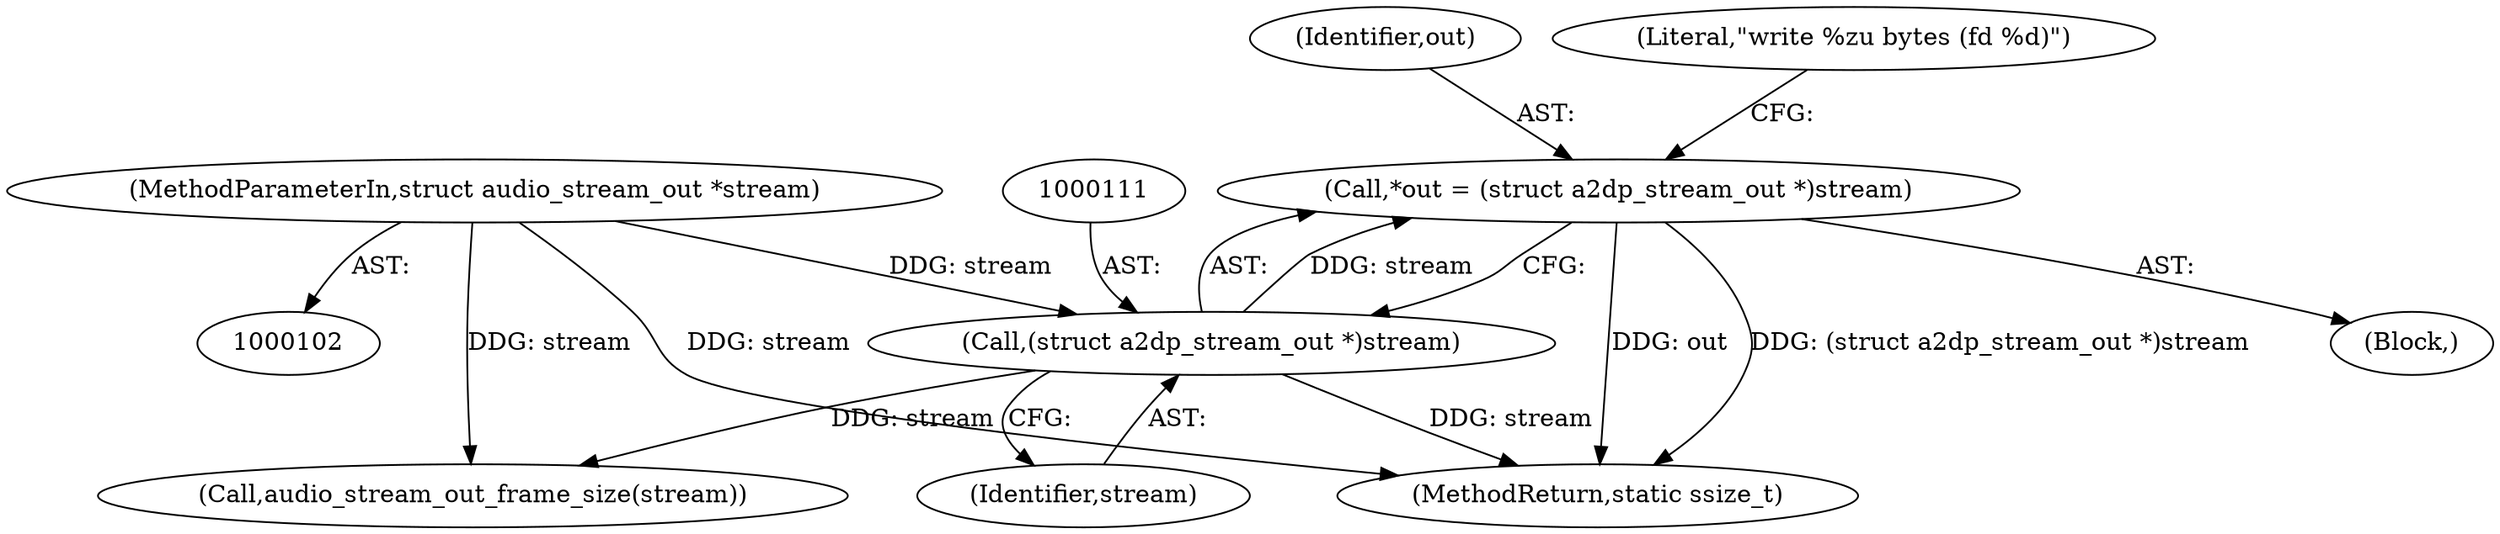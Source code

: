 digraph "0_Android_472271b153c5dc53c28beac55480a8d8434b2d5c_4@pointer" {
"1000108" [label="(Call,*out = (struct a2dp_stream_out *)stream)"];
"1000110" [label="(Call,(struct a2dp_stream_out *)stream)"];
"1000103" [label="(MethodParameterIn,struct audio_stream_out *stream)"];
"1000109" [label="(Identifier,out)"];
"1000303" [label="(MethodReturn,static ssize_t)"];
"1000106" [label="(Block,)"];
"1000285" [label="(Call,audio_stream_out_frame_size(stream))"];
"1000110" [label="(Call,(struct a2dp_stream_out *)stream)"];
"1000112" [label="(Identifier,stream)"];
"1000108" [label="(Call,*out = (struct a2dp_stream_out *)stream)"];
"1000103" [label="(MethodParameterIn,struct audio_stream_out *stream)"];
"1000115" [label="(Literal,\"write %zu bytes (fd %d)\")"];
"1000108" -> "1000106"  [label="AST: "];
"1000108" -> "1000110"  [label="CFG: "];
"1000109" -> "1000108"  [label="AST: "];
"1000110" -> "1000108"  [label="AST: "];
"1000115" -> "1000108"  [label="CFG: "];
"1000108" -> "1000303"  [label="DDG: (struct a2dp_stream_out *)stream"];
"1000108" -> "1000303"  [label="DDG: out"];
"1000110" -> "1000108"  [label="DDG: stream"];
"1000110" -> "1000112"  [label="CFG: "];
"1000111" -> "1000110"  [label="AST: "];
"1000112" -> "1000110"  [label="AST: "];
"1000110" -> "1000303"  [label="DDG: stream"];
"1000103" -> "1000110"  [label="DDG: stream"];
"1000110" -> "1000285"  [label="DDG: stream"];
"1000103" -> "1000102"  [label="AST: "];
"1000103" -> "1000303"  [label="DDG: stream"];
"1000103" -> "1000285"  [label="DDG: stream"];
}
